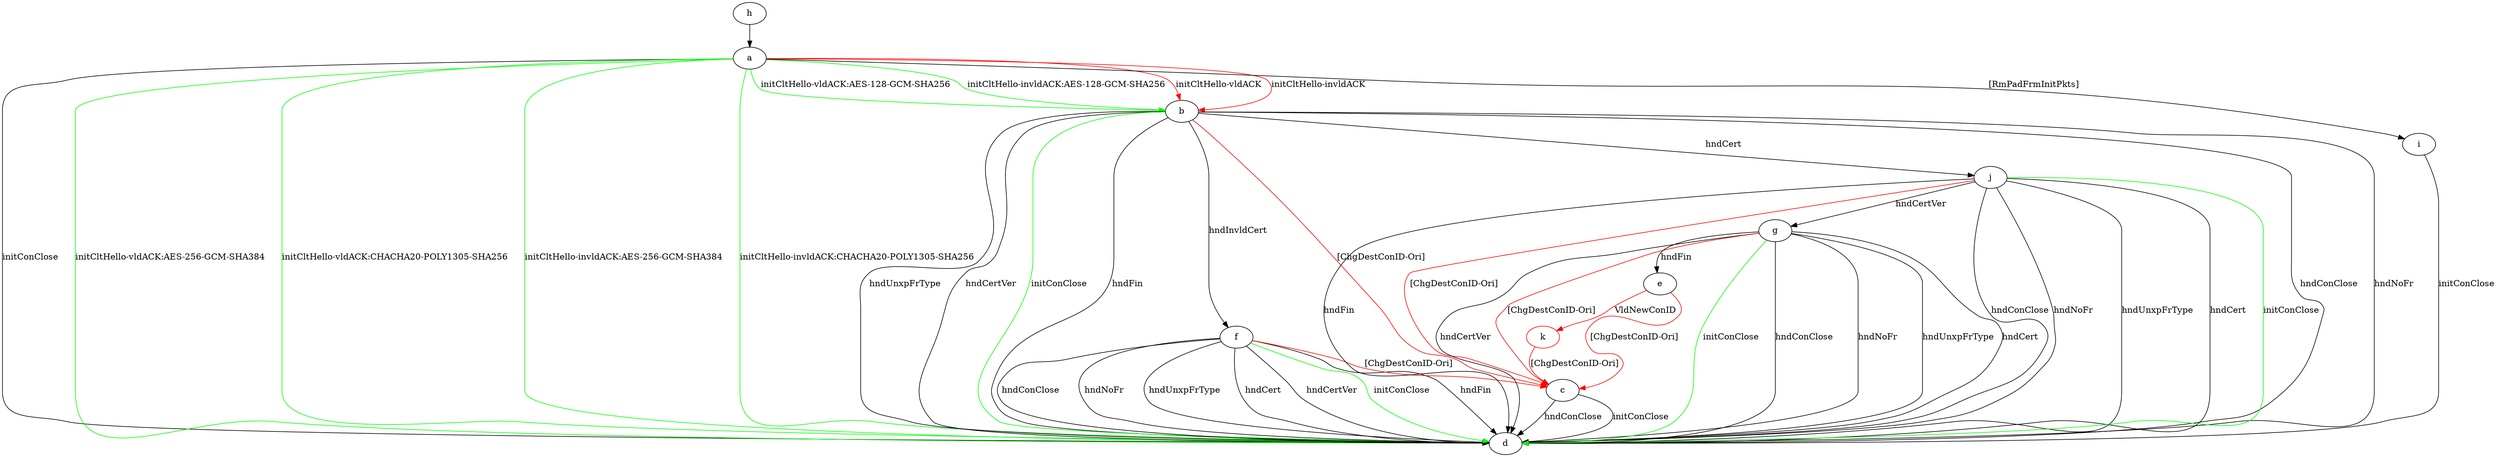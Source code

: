 digraph "" {
	a -> b	[key=0,
		color=green,
		label="initCltHello-vldACK:AES-128-GCM-SHA256 "];
	a -> b	[key=1,
		color=green,
		label="initCltHello-invldACK:AES-128-GCM-SHA256 "];
	a -> b	[key=2,
		color=red,
		label="initCltHello-vldACK "];
	a -> b	[key=3,
		color=red,
		label="initCltHello-invldACK "];
	a -> d	[key=0,
		label="initConClose "];
	a -> d	[key=1,
		color=green,
		label="initCltHello-vldACK:AES-256-GCM-SHA384 "];
	a -> d	[key=2,
		color=green,
		label="initCltHello-vldACK:CHACHA20-POLY1305-SHA256 "];
	a -> d	[key=3,
		color=green,
		label="initCltHello-invldACK:AES-256-GCM-SHA384 "];
	a -> d	[key=4,
		color=green,
		label="initCltHello-invldACK:CHACHA20-POLY1305-SHA256 "];
	a -> i	[key=0,
		label="[RmPadFrmInitPkts] "];
	b -> c	[key=0,
		color=red,
		label="[ChgDestConID-Ori] "];
	b -> d	[key=0,
		label="hndFin "];
	b -> d	[key=1,
		label="hndConClose "];
	b -> d	[key=2,
		label="hndNoFr "];
	b -> d	[key=3,
		label="hndUnxpFrType "];
	b -> d	[key=4,
		label="hndCertVer "];
	b -> d	[key=5,
		color=green,
		label="initConClose "];
	b -> f	[key=0,
		label="hndInvldCert "];
	b -> j	[key=0,
		label="hndCert "];
	c -> d	[key=0,
		label="initConClose "];
	c -> d	[key=1,
		label="hndConClose "];
	e -> c	[key=0,
		color=red,
		label="[ChgDestConID-Ori] "];
	k	[color=red];
	e -> k	[key=0,
		color=red,
		label="VldNewConID "];
	f -> c	[key=0,
		color=red,
		label="[ChgDestConID-Ori] "];
	f -> d	[key=0,
		label="hndFin "];
	f -> d	[key=1,
		label="hndConClose "];
	f -> d	[key=2,
		label="hndNoFr "];
	f -> d	[key=3,
		label="hndUnxpFrType "];
	f -> d	[key=4,
		label="hndCert "];
	f -> d	[key=5,
		label="hndCertVer "];
	f -> d	[key=6,
		color=green,
		label="initConClose "];
	g -> c	[key=0,
		color=red,
		label="[ChgDestConID-Ori] "];
	g -> d	[key=0,
		label="hndConClose "];
	g -> d	[key=1,
		label="hndNoFr "];
	g -> d	[key=2,
		label="hndUnxpFrType "];
	g -> d	[key=3,
		label="hndCert "];
	g -> d	[key=4,
		label="hndCertVer "];
	g -> d	[key=5,
		color=green,
		label="initConClose "];
	g -> e	[key=0,
		label="hndFin "];
	h -> a	[key=0];
	i -> d	[key=0,
		label="initConClose "];
	j -> c	[key=0,
		color=red,
		label="[ChgDestConID-Ori] "];
	j -> d	[key=0,
		label="hndFin "];
	j -> d	[key=1,
		label="hndConClose "];
	j -> d	[key=2,
		label="hndNoFr "];
	j -> d	[key=3,
		label="hndUnxpFrType "];
	j -> d	[key=4,
		label="hndCert "];
	j -> d	[key=5,
		color=green,
		label="initConClose "];
	j -> g	[key=0,
		label="hndCertVer "];
	k -> c	[key=0,
		color=red,
		label="[ChgDestConID-Ori] "];
}
